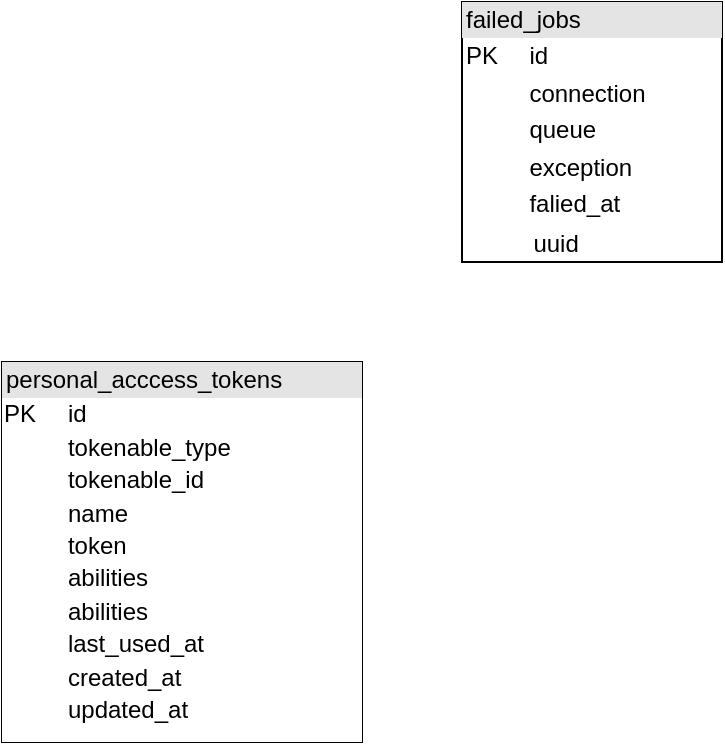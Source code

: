 <mxfile version="20.2.3" type="github"><diagram id="8ylhYsAHwXBuyUgh75Ry" name="Page-1"><mxGraphModel dx="786" dy="518" grid="1" gridSize="10" guides="1" tooltips="1" connect="1" arrows="1" fold="1" page="1" pageScale="1" pageWidth="850" pageHeight="1100" math="0" shadow="0"><root><mxCell id="0"/><mxCell id="1" parent="0"/><mxCell id="mHQJUfdaFeubReGcJu_B-1" value="&lt;div style=&quot;box-sizing:border-box;width:100%;background:#e4e4e4;padding:2px;&quot;&gt;failed_jobs&lt;/div&gt;&lt;table style=&quot;width:100%;font-size:1em;&quot; cellspacing=&quot;0&quot; cellpadding=&quot;2&quot;&gt;&lt;tbody&gt;&lt;tr&gt;&lt;td&gt;PK&lt;/td&gt;&lt;td&gt;id&lt;br&gt;&lt;/td&gt;&lt;/tr&gt;&lt;tr&gt;&lt;td&gt;&lt;br&gt;&lt;/td&gt;&lt;td&gt;connection&lt;/td&gt;&lt;/tr&gt;&lt;tr&gt;&lt;td&gt;&lt;br&gt;&lt;/td&gt;&lt;td&gt;queue&lt;/td&gt;&lt;/tr&gt;&lt;tr&gt;&lt;td&gt;&lt;br&gt;&lt;/td&gt;&lt;td&gt;exception&lt;br&gt;&lt;/td&gt;&lt;/tr&gt;&lt;tr&gt;&lt;td&gt;&lt;br&gt;&lt;/td&gt;&lt;td&gt;falied_at&lt;br&gt;&lt;/td&gt;&lt;/tr&gt;&lt;tr&gt;&lt;td&gt;&lt;br&gt;&lt;/td&gt;&lt;td&gt;&lt;table cellspacing=&quot;0&quot; cellpadding=&quot;2&quot;&gt;&lt;tbody&gt;&lt;tr&gt;&lt;td&gt;uuid&lt;/td&gt;&lt;/tr&gt;&lt;/tbody&gt;&lt;/table&gt;&lt;/td&gt;&lt;/tr&gt;&lt;/tbody&gt;&lt;/table&gt;" style="verticalAlign=top;align=left;overflow=fill;html=1;" vertex="1" parent="1"><mxGeometry x="570" y="50" width="130" height="130" as="geometry"/></mxCell><mxCell id="mHQJUfdaFeubReGcJu_B-6" value="&lt;div style=&quot;box-sizing:border-box;width:100%;background:#e4e4e4;padding:2px;&quot;&gt;&lt;span style=&quot;background-color: rgb(228, 228, 228);&quot;&gt;personal_acccess_tokens&lt;/span&gt;&lt;/div&gt;&lt;table style=&quot;width:100%;font-size:1em;&quot; cellspacing=&quot;0&quot;&gt;&lt;tbody&gt;&lt;tr&gt;&lt;td&gt;PK&lt;/td&gt;&lt;td&gt;id&lt;/td&gt;&lt;/tr&gt;&lt;tr&gt;&lt;td&gt;&lt;br&gt;&lt;/td&gt;&lt;td&gt;tokenable_type&lt;/td&gt;&lt;/tr&gt;&lt;tr&gt;&lt;td&gt;&lt;br&gt;&lt;/td&gt;&lt;td&gt;tokenable_id&lt;/td&gt;&lt;/tr&gt;&lt;tr&gt;&lt;td&gt;&lt;br&gt;&lt;/td&gt;&lt;td&gt;name&lt;br&gt;&lt;/td&gt;&lt;/tr&gt;&lt;tr&gt;&lt;td&gt;&lt;br&gt;&lt;/td&gt;&lt;td&gt;token&lt;br&gt;&lt;/td&gt;&lt;/tr&gt;&lt;tr&gt;&lt;td&gt;&lt;br&gt;&lt;/td&gt;&lt;td&gt;abilities&lt;br&gt;&lt;/td&gt;&lt;/tr&gt;&lt;tr&gt;&lt;td&gt;&lt;br&gt;&lt;/td&gt;&lt;td&gt;abilities&lt;br&gt;&lt;/td&gt;&lt;/tr&gt;&lt;tr&gt;&lt;td&gt;&lt;br&gt;&lt;/td&gt;&lt;td&gt;last_used_at&lt;br&gt;&lt;/td&gt;&lt;/tr&gt;&lt;tr&gt;&lt;td&gt;&lt;br&gt;&lt;/td&gt;&lt;td&gt;created_at&lt;br&gt;&lt;/td&gt;&lt;/tr&gt;&lt;tr&gt;&lt;td&gt;&lt;br&gt;&lt;/td&gt;&lt;td&gt;updated_at&lt;br&gt;&lt;/td&gt;&lt;/tr&gt;&lt;/tbody&gt;&lt;/table&gt;" style="verticalAlign=top;align=left;overflow=fill;html=1;labelBackgroundColor=default;fillStyle=auto;" vertex="1" parent="1"><mxGeometry x="340" y="230" width="180" height="190" as="geometry"/></mxCell></root></mxGraphModel></diagram></mxfile>